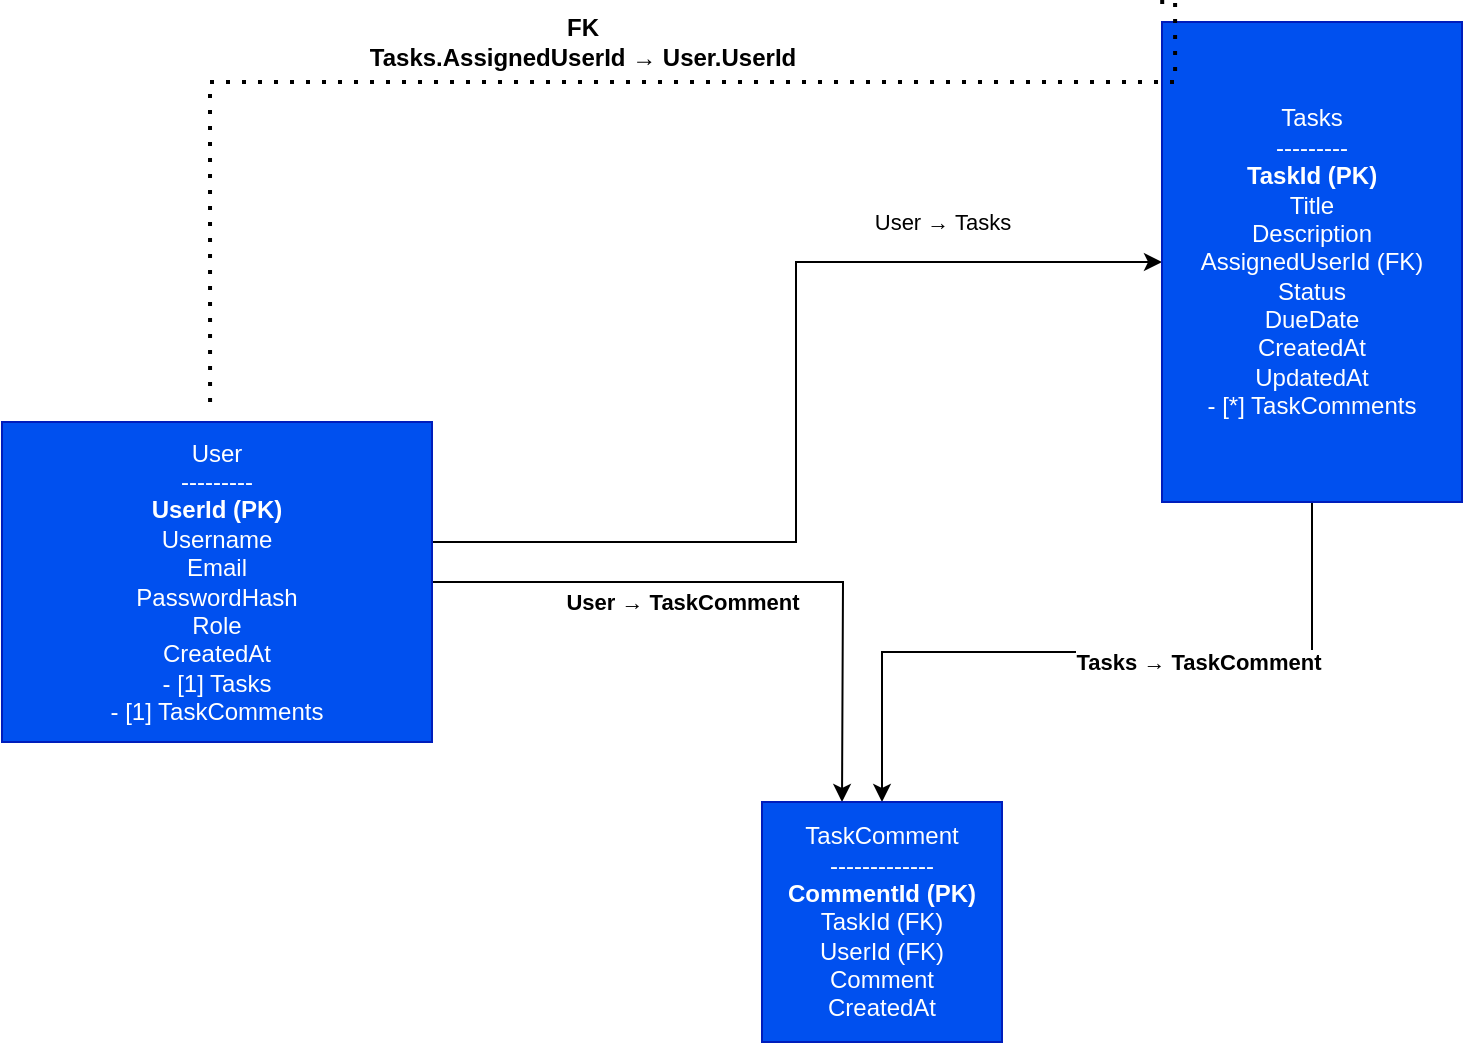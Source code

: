 <mxfile version="26.3.0">
  <diagram id="R2lEEEUBdFMjLlhIrx00" name="Page-1">
    <mxGraphModel dx="1048" dy="1656" grid="1" gridSize="10" guides="1" tooltips="1" connect="1" arrows="1" fold="1" page="1" pageScale="1" pageWidth="850" pageHeight="1100" math="0" shadow="0" extFonts="Permanent Marker^https://fonts.googleapis.com/css?family=Permanent+Marker">
      <root>
        <mxCell id="0" />
        <mxCell id="1" parent="0" />
        <mxCell id="gIBhTJ-z5Mq94y2pDYBU-11" style="edgeStyle=orthogonalEdgeStyle;rounded=0;orthogonalLoop=1;jettySize=auto;html=1;exitX=1;exitY=0.5;exitDx=0;exitDy=0;entryX=0;entryY=0.5;entryDx=0;entryDy=0;" edge="1" parent="1" source="gIBhTJ-z5Mq94y2pDYBU-1" target="gIBhTJ-z5Mq94y2pDYBU-3">
          <mxGeometry relative="1" as="geometry">
            <Array as="points">
              <mxPoint x="295" y="250" />
              <mxPoint x="477" y="250" />
              <mxPoint x="477" y="110" />
            </Array>
          </mxGeometry>
        </mxCell>
        <mxCell id="gIBhTJ-z5Mq94y2pDYBU-31" value="User → TaskComment" style="edgeLabel;html=1;align=center;verticalAlign=middle;resizable=0;points=[];fontStyle=1" vertex="1" connectable="0" parent="gIBhTJ-z5Mq94y2pDYBU-11">
          <mxGeometry x="0.001" y="4" relative="1" as="geometry">
            <mxPoint x="-53" y="91" as="offset" />
          </mxGeometry>
        </mxCell>
        <mxCell id="gIBhTJ-z5Mq94y2pDYBU-32" value="User → Tasks" style="edgeLabel;html=1;align=center;verticalAlign=middle;resizable=0;points=[];" vertex="1" connectable="0" parent="gIBhTJ-z5Mq94y2pDYBU-11">
          <mxGeometry x="0.021" y="-2" relative="1" as="geometry">
            <mxPoint x="71" y="-94" as="offset" />
          </mxGeometry>
        </mxCell>
        <mxCell id="gIBhTJ-z5Mq94y2pDYBU-19" style="edgeStyle=orthogonalEdgeStyle;rounded=0;orthogonalLoop=1;jettySize=auto;html=1;exitX=1;exitY=0.5;exitDx=0;exitDy=0;" edge="1" parent="1" source="gIBhTJ-z5Mq94y2pDYBU-1">
          <mxGeometry relative="1" as="geometry">
            <mxPoint x="500" y="380" as="targetPoint" />
          </mxGeometry>
        </mxCell>
        <mxCell id="gIBhTJ-z5Mq94y2pDYBU-1" value="User&lt;br&gt;---------&lt;b&gt;&lt;br&gt;UserId (PK)&lt;/b&gt;&lt;br&gt;Username&lt;br&gt;Email&lt;br&gt;PasswordHash&lt;br&gt;Role&lt;br&gt;CreatedAt&lt;br&gt;- [1] Tasks&lt;br&gt;- [1] TaskComments" style="rounded=0;whiteSpace=wrap;html=1;fillColor=#0050ef;fontColor=#ffffff;strokeColor=#001DBC;" vertex="1" parent="1">
          <mxGeometry x="80" y="190" width="215" height="160" as="geometry" />
        </mxCell>
        <mxCell id="gIBhTJ-z5Mq94y2pDYBU-10" value="" style="edgeStyle=orthogonalEdgeStyle;rounded=0;orthogonalLoop=1;jettySize=auto;html=1;exitX=0.5;exitY=1;exitDx=0;exitDy=0;" edge="1" parent="1" source="gIBhTJ-z5Mq94y2pDYBU-3" target="gIBhTJ-z5Mq94y2pDYBU-4">
          <mxGeometry relative="1" as="geometry" />
        </mxCell>
        <mxCell id="gIBhTJ-z5Mq94y2pDYBU-28" value="Tasks → TaskComment" style="edgeLabel;html=1;align=center;verticalAlign=middle;resizable=0;points=[];fontStyle=1" vertex="1" connectable="0" parent="gIBhTJ-z5Mq94y2pDYBU-10">
          <mxGeometry x="-0.277" y="-1" relative="1" as="geometry">
            <mxPoint y="6" as="offset" />
          </mxGeometry>
        </mxCell>
        <mxCell id="gIBhTJ-z5Mq94y2pDYBU-25" style="edgeStyle=orthogonalEdgeStyle;rounded=0;orthogonalLoop=1;jettySize=auto;html=1;exitX=0.5;exitY=0;exitDx=0;exitDy=0;" edge="1" parent="1" source="gIBhTJ-z5Mq94y2pDYBU-3">
          <mxGeometry relative="1" as="geometry">
            <mxPoint x="734.667" y="10" as="targetPoint" />
          </mxGeometry>
        </mxCell>
        <mxCell id="gIBhTJ-z5Mq94y2pDYBU-3" value="Tasks&lt;br&gt;---------&lt;br&gt;&lt;b&gt;TaskId (PK)&lt;/b&gt;&lt;br&gt;Title&lt;br&gt;Description&lt;br&gt;AssignedUserId (FK)&lt;br&gt;Status&lt;br&gt;DueDate&lt;br&gt;CreatedAt&lt;br&gt;UpdatedAt&lt;br&gt;- [*] TaskComments" style="rounded=0;whiteSpace=wrap;html=1;fillColor=#0050ef;fontColor=#ffffff;strokeColor=#001DBC;" vertex="1" parent="1">
          <mxGeometry x="660" y="-10" width="150" height="240" as="geometry" />
        </mxCell>
        <mxCell id="gIBhTJ-z5Mq94y2pDYBU-4" value="TaskComment&lt;br&gt;-------------&lt;br&gt;&lt;b&gt;CommentId (PK)&lt;/b&gt;&lt;br&gt;TaskId (FK)&lt;br&gt;UserId (FK)&lt;br&gt;Comment&lt;br&gt;CreatedAt" style="rounded=0;whiteSpace=wrap;html=1;fillColor=#0050ef;fontColor=#ffffff;strokeColor=#001DBC;" vertex="1" parent="1">
          <mxGeometry x="460" y="380" width="120" height="120" as="geometry" />
        </mxCell>
        <mxCell id="gIBhTJ-z5Mq94y2pDYBU-24" value="" style="endArrow=none;dashed=1;html=1;dashPattern=1 3;strokeWidth=2;rounded=0;edgeStyle=orthogonalEdgeStyle;entryX=0;entryY=0;entryDx=0;entryDy=0;exitX=0.5;exitY=0;exitDx=0;exitDy=0;" edge="1" parent="1">
          <mxGeometry width="50" height="50" relative="1" as="geometry">
            <mxPoint x="184.03" y="180" as="sourcePoint" />
            <mxPoint x="656.53" y="-20" as="targetPoint" />
            <Array as="points">
              <mxPoint x="183.53" y="20" />
              <mxPoint x="666.53" y="20" />
              <mxPoint x="666.53" y="-20" />
            </Array>
          </mxGeometry>
        </mxCell>
        <mxCell id="gIBhTJ-z5Mq94y2pDYBU-26" value="&lt;div&gt;FK&lt;/div&gt;Tasks.AssignedUserId → User.UserId" style="text;html=1;align=center;verticalAlign=middle;resizable=0;points=[];autosize=1;strokeColor=none;fillColor=none;fontStyle=1" vertex="1" parent="1">
          <mxGeometry x="260" y="-20" width="220" height="40" as="geometry" />
        </mxCell>
      </root>
    </mxGraphModel>
  </diagram>
</mxfile>
